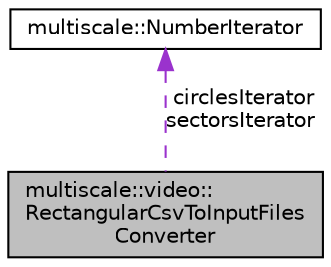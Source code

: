 digraph "multiscale::video::RectangularCsvToInputFilesConverter"
{
  edge [fontname="Helvetica",fontsize="10",labelfontname="Helvetica",labelfontsize="10"];
  node [fontname="Helvetica",fontsize="10",shape=record];
  Node1 [label="multiscale::video::\lRectangularCsvToInputFiles\lConverter",height=0.2,width=0.4,color="black", fillcolor="grey75", style="filled" fontcolor="black"];
  Node2 -> Node1 [dir="back",color="darkorchid3",fontsize="10",style="dashed",label=" circlesIterator\nsectorsIterator" ,fontname="Helvetica"];
  Node2 [label="multiscale::NumberIterator",height=0.2,width=0.4,color="black", fillcolor="white", style="filled",URL="$classmultiscale_1_1NumberIterator.html"];
}
